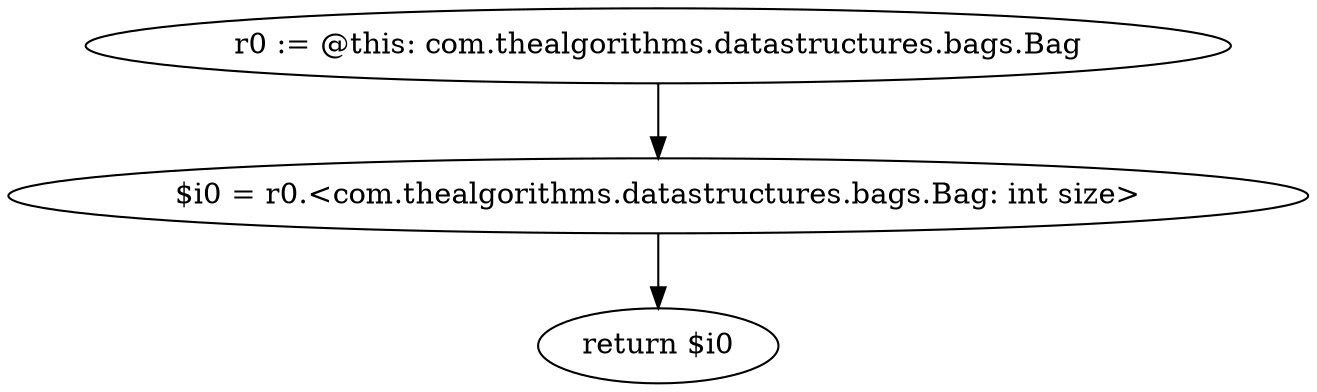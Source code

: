 digraph "unitGraph" {
    "r0 := @this: com.thealgorithms.datastructures.bags.Bag"
    "$i0 = r0.<com.thealgorithms.datastructures.bags.Bag: int size>"
    "return $i0"
    "r0 := @this: com.thealgorithms.datastructures.bags.Bag"->"$i0 = r0.<com.thealgorithms.datastructures.bags.Bag: int size>";
    "$i0 = r0.<com.thealgorithms.datastructures.bags.Bag: int size>"->"return $i0";
}
